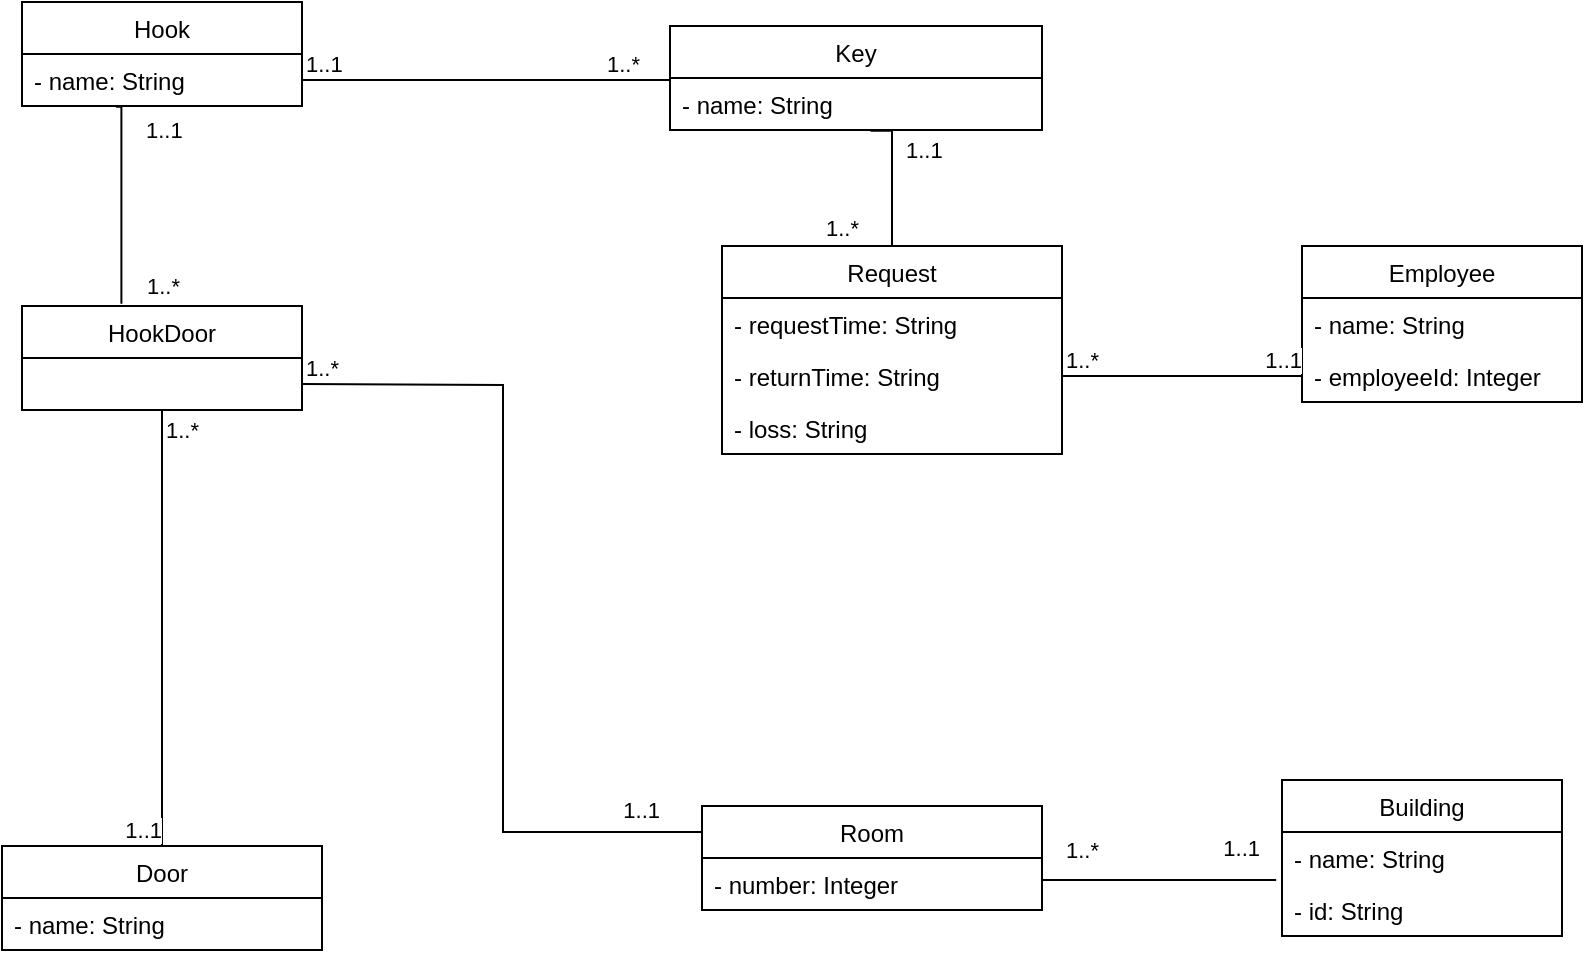 <mxfile version="20.5.1" type="device"><diagram id="H_wH7S24EPNYLIfV8pQS" name="Trang-1"><mxGraphModel dx="1051" dy="502" grid="1" gridSize="10" guides="1" tooltips="1" connect="1" arrows="1" fold="1" page="1" pageScale="1" pageWidth="827" pageHeight="1169" math="0" shadow="0"><root><mxCell id="0"/><mxCell id="1" parent="0"/><mxCell id="7jBrFqI5CO45BY1dKAWB-1" value="Employee" style="swimlane;fontStyle=0;childLayout=stackLayout;horizontal=1;startSize=26;fillColor=none;horizontalStack=0;resizeParent=1;resizeParentMax=0;resizeLast=0;collapsible=1;marginBottom=0;" parent="1" vertex="1"><mxGeometry x="660" y="170" width="140" height="78" as="geometry"/></mxCell><mxCell id="7jBrFqI5CO45BY1dKAWB-2" value="- name: String" style="text;strokeColor=none;fillColor=none;align=left;verticalAlign=top;spacingLeft=4;spacingRight=4;overflow=hidden;rotatable=0;points=[[0,0.5],[1,0.5]];portConstraint=eastwest;" parent="7jBrFqI5CO45BY1dKAWB-1" vertex="1"><mxGeometry y="26" width="140" height="26" as="geometry"/></mxCell><mxCell id="7jBrFqI5CO45BY1dKAWB-3" value="- employeeId: Integer" style="text;strokeColor=none;fillColor=none;align=left;verticalAlign=top;spacingLeft=4;spacingRight=4;overflow=hidden;rotatable=0;points=[[0,0.5],[1,0.5]];portConstraint=eastwest;" parent="7jBrFqI5CO45BY1dKAWB-1" vertex="1"><mxGeometry y="52" width="140" height="26" as="geometry"/></mxCell><mxCell id="7jBrFqI5CO45BY1dKAWB-6" value="Room" style="swimlane;fontStyle=0;childLayout=stackLayout;horizontal=1;startSize=26;fillColor=none;horizontalStack=0;resizeParent=1;resizeParentMax=0;resizeLast=0;collapsible=1;marginBottom=0;" parent="1" vertex="1"><mxGeometry x="360" y="450" width="170" height="52" as="geometry"><mxRectangle x="440" y="423" width="70" height="30" as="alternateBounds"/></mxGeometry></mxCell><mxCell id="7jBrFqI5CO45BY1dKAWB-48" value="- number: Integer" style="text;strokeColor=none;fillColor=none;align=left;verticalAlign=top;spacingLeft=4;spacingRight=4;overflow=hidden;rotatable=0;points=[[0,0.5],[1,0.5]];portConstraint=eastwest;" parent="7jBrFqI5CO45BY1dKAWB-6" vertex="1"><mxGeometry y="26" width="170" height="26" as="geometry"/></mxCell><mxCell id="7jBrFqI5CO45BY1dKAWB-10" value="Door" style="swimlane;fontStyle=0;childLayout=stackLayout;horizontal=1;startSize=26;fillColor=none;horizontalStack=0;resizeParent=1;resizeParentMax=0;resizeLast=0;collapsible=1;marginBottom=0;" parent="1" vertex="1"><mxGeometry x="10" y="470" width="160" height="52" as="geometry"/></mxCell><mxCell id="7jBrFqI5CO45BY1dKAWB-11" value="- name: String" style="text;strokeColor=none;fillColor=none;align=left;verticalAlign=top;spacingLeft=4;spacingRight=4;overflow=hidden;rotatable=0;points=[[0,0.5],[1,0.5]];portConstraint=eastwest;" parent="7jBrFqI5CO45BY1dKAWB-10" vertex="1"><mxGeometry y="26" width="160" height="26" as="geometry"/></mxCell><mxCell id="7jBrFqI5CO45BY1dKAWB-15" value="Key" style="swimlane;fontStyle=0;childLayout=stackLayout;horizontal=1;startSize=26;fillColor=none;horizontalStack=0;resizeParent=1;resizeParentMax=0;resizeLast=0;collapsible=1;marginBottom=0;" parent="1" vertex="1"><mxGeometry x="344" y="60" width="186" height="52" as="geometry"/></mxCell><mxCell id="7jBrFqI5CO45BY1dKAWB-16" value="- name: String" style="text;strokeColor=none;fillColor=none;align=left;verticalAlign=top;spacingLeft=4;spacingRight=4;overflow=hidden;rotatable=0;points=[[0,0.5],[1,0.5]];portConstraint=eastwest;" parent="7jBrFqI5CO45BY1dKAWB-15" vertex="1"><mxGeometry y="26" width="186" height="26" as="geometry"/></mxCell><mxCell id="7jBrFqI5CO45BY1dKAWB-19" value="Hook" style="swimlane;fontStyle=0;childLayout=stackLayout;horizontal=1;startSize=26;fillColor=none;horizontalStack=0;resizeParent=1;resizeParentMax=0;resizeLast=0;collapsible=1;marginBottom=0;" parent="1" vertex="1"><mxGeometry x="20" y="48" width="140" height="52" as="geometry"/></mxCell><mxCell id="7jBrFqI5CO45BY1dKAWB-20" value="- name: String" style="text;strokeColor=none;fillColor=none;align=left;verticalAlign=top;spacingLeft=4;spacingRight=4;overflow=hidden;rotatable=0;points=[[0,0.5],[1,0.5]];portConstraint=eastwest;" parent="7jBrFqI5CO45BY1dKAWB-19" vertex="1"><mxGeometry y="26" width="140" height="26" as="geometry"/></mxCell><mxCell id="7jBrFqI5CO45BY1dKAWB-23" value="Request" style="swimlane;fontStyle=0;childLayout=stackLayout;horizontal=1;startSize=26;fillColor=none;horizontalStack=0;resizeParent=1;resizeParentMax=0;resizeLast=0;collapsible=1;marginBottom=0;" parent="1" vertex="1"><mxGeometry x="370" y="170" width="170" height="104" as="geometry"/></mxCell><mxCell id="7jBrFqI5CO45BY1dKAWB-72" value="- requestTime: String" style="text;strokeColor=none;fillColor=none;align=left;verticalAlign=top;spacingLeft=4;spacingRight=4;overflow=hidden;rotatable=0;points=[[0,0.5],[1,0.5]];portConstraint=eastwest;" parent="7jBrFqI5CO45BY1dKAWB-23" vertex="1"><mxGeometry y="26" width="170" height="26" as="geometry"/></mxCell><mxCell id="7jBrFqI5CO45BY1dKAWB-26" value="- returnTime: String" style="text;strokeColor=none;fillColor=none;align=left;verticalAlign=top;spacingLeft=4;spacingRight=4;overflow=hidden;rotatable=0;points=[[0,0.5],[1,0.5]];portConstraint=eastwest;" parent="7jBrFqI5CO45BY1dKAWB-23" vertex="1"><mxGeometry y="52" width="170" height="26" as="geometry"/></mxCell><mxCell id="7jBrFqI5CO45BY1dKAWB-73" value="- loss: String" style="text;strokeColor=none;fillColor=none;align=left;verticalAlign=top;spacingLeft=4;spacingRight=4;overflow=hidden;rotatable=0;points=[[0,0.5],[1,0.5]];portConstraint=eastwest;" parent="7jBrFqI5CO45BY1dKAWB-23" vertex="1"><mxGeometry y="78" width="170" height="26" as="geometry"/></mxCell><mxCell id="7jBrFqI5CO45BY1dKAWB-74" value="Building" style="swimlane;fontStyle=0;childLayout=stackLayout;horizontal=1;startSize=26;fillColor=none;horizontalStack=0;resizeParent=1;resizeParentMax=0;resizeLast=0;collapsible=1;marginBottom=0;" parent="1" vertex="1"><mxGeometry x="650" y="437" width="140" height="78" as="geometry"/></mxCell><mxCell id="7jBrFqI5CO45BY1dKAWB-75" value="- name: String" style="text;strokeColor=none;fillColor=none;align=left;verticalAlign=top;spacingLeft=4;spacingRight=4;overflow=hidden;rotatable=0;points=[[0,0.5],[1,0.5]];portConstraint=eastwest;" parent="7jBrFqI5CO45BY1dKAWB-74" vertex="1"><mxGeometry y="26" width="140" height="26" as="geometry"/></mxCell><mxCell id="7jBrFqI5CO45BY1dKAWB-78" value="- id: String" style="text;strokeColor=none;fillColor=none;align=left;verticalAlign=top;spacingLeft=4;spacingRight=4;overflow=hidden;rotatable=0;points=[[0,0.5],[1,0.5]];portConstraint=eastwest;" parent="7jBrFqI5CO45BY1dKAWB-74" vertex="1"><mxGeometry y="52" width="140" height="26" as="geometry"/></mxCell><mxCell id="GToHkCd15X9kjg2pOJeU-1" value="HookDoor" style="swimlane;fontStyle=0;childLayout=stackLayout;horizontal=1;startSize=26;fillColor=none;horizontalStack=0;resizeParent=1;resizeParentMax=0;resizeLast=0;collapsible=1;marginBottom=0;" vertex="1" parent="1"><mxGeometry x="20" y="200" width="140" height="52" as="geometry"/></mxCell><mxCell id="GToHkCd15X9kjg2pOJeU-5" value="" style="endArrow=none;html=1;edgeStyle=orthogonalEdgeStyle;rounded=0;exitX=1;exitY=0.5;exitDx=0;exitDy=0;entryX=0;entryY=0.5;entryDx=0;entryDy=0;" edge="1" parent="1" source="7jBrFqI5CO45BY1dKAWB-20"><mxGeometry relative="1" as="geometry"><mxPoint x="200" y="86" as="sourcePoint"/><mxPoint x="344" y="87" as="targetPoint"/></mxGeometry></mxCell><mxCell id="GToHkCd15X9kjg2pOJeU-6" value="1..1" style="edgeLabel;resizable=0;html=1;align=left;verticalAlign=bottom;" connectable="0" vertex="1" parent="GToHkCd15X9kjg2pOJeU-5"><mxGeometry x="-1" relative="1" as="geometry"/></mxCell><mxCell id="GToHkCd15X9kjg2pOJeU-7" value="1..*" style="edgeLabel;resizable=0;html=1;align=right;verticalAlign=bottom;" connectable="0" vertex="1" parent="GToHkCd15X9kjg2pOJeU-5"><mxGeometry x="1" relative="1" as="geometry"><mxPoint x="-14" as="offset"/></mxGeometry></mxCell><mxCell id="GToHkCd15X9kjg2pOJeU-8" value="" style="endArrow=none;html=1;edgeStyle=orthogonalEdgeStyle;rounded=0;entryX=0.355;entryY=-0.022;entryDx=0;entryDy=0;entryPerimeter=0;exitX=0.336;exitY=1.013;exitDx=0;exitDy=0;exitPerimeter=0;" edge="1" parent="1" source="7jBrFqI5CO45BY1dKAWB-20" target="GToHkCd15X9kjg2pOJeU-1"><mxGeometry relative="1" as="geometry"><mxPoint x="70" y="130" as="sourcePoint"/><mxPoint x="70" y="170" as="targetPoint"/><Array as="points"><mxPoint x="70" y="100"/></Array></mxGeometry></mxCell><mxCell id="GToHkCd15X9kjg2pOJeU-9" value="1..1" style="edgeLabel;resizable=0;html=1;align=left;verticalAlign=bottom;" connectable="0" vertex="1" parent="GToHkCd15X9kjg2pOJeU-8"><mxGeometry x="-1" relative="1" as="geometry"><mxPoint x="13" y="20" as="offset"/></mxGeometry></mxCell><mxCell id="GToHkCd15X9kjg2pOJeU-10" value="1..*" style="edgeLabel;resizable=0;html=1;align=right;verticalAlign=bottom;" connectable="0" vertex="1" parent="GToHkCd15X9kjg2pOJeU-8"><mxGeometry x="1" relative="1" as="geometry"><mxPoint x="30" as="offset"/></mxGeometry></mxCell><mxCell id="GToHkCd15X9kjg2pOJeU-17" value="" style="endArrow=none;html=1;edgeStyle=orthogonalEdgeStyle;rounded=0;exitX=1;exitY=0.5;exitDx=0;exitDy=0;entryX=0;entryY=0.25;entryDx=0;entryDy=0;" edge="1" parent="1" target="7jBrFqI5CO45BY1dKAWB-6"><mxGeometry relative="1" as="geometry"><mxPoint x="160" y="239" as="sourcePoint"/><mxPoint x="330" y="260" as="targetPoint"/></mxGeometry></mxCell><mxCell id="GToHkCd15X9kjg2pOJeU-18" value="1..*" style="edgeLabel;resizable=0;html=1;align=left;verticalAlign=bottom;" connectable="0" vertex="1" parent="GToHkCd15X9kjg2pOJeU-17"><mxGeometry x="-1" relative="1" as="geometry"/></mxCell><mxCell id="GToHkCd15X9kjg2pOJeU-19" value="1..1" style="edgeLabel;resizable=0;html=1;align=right;verticalAlign=bottom;" connectable="0" vertex="1" parent="GToHkCd15X9kjg2pOJeU-17"><mxGeometry x="1" relative="1" as="geometry"><mxPoint x="-20" y="-3" as="offset"/></mxGeometry></mxCell><mxCell id="GToHkCd15X9kjg2pOJeU-24" value="" style="endArrow=none;html=1;edgeStyle=orthogonalEdgeStyle;rounded=0;entryX=0.5;entryY=0;entryDx=0;entryDy=0;exitX=0.5;exitY=1;exitDx=0;exitDy=0;" edge="1" parent="1" source="GToHkCd15X9kjg2pOJeU-1" target="7jBrFqI5CO45BY1dKAWB-10"><mxGeometry relative="1" as="geometry"><mxPoint x="90" y="300" as="sourcePoint"/><mxPoint x="240" y="360" as="targetPoint"/><Array as="points"><mxPoint x="90" y="260"/><mxPoint x="90" y="260"/></Array></mxGeometry></mxCell><mxCell id="GToHkCd15X9kjg2pOJeU-25" value="1..*" style="edgeLabel;resizable=0;html=1;align=left;verticalAlign=bottom;" connectable="0" vertex="1" parent="GToHkCd15X9kjg2pOJeU-24"><mxGeometry x="-1" relative="1" as="geometry"><mxPoint y="18" as="offset"/></mxGeometry></mxCell><mxCell id="GToHkCd15X9kjg2pOJeU-26" value="1..1" style="edgeLabel;resizable=0;html=1;align=right;verticalAlign=bottom;" connectable="0" vertex="1" parent="GToHkCd15X9kjg2pOJeU-24"><mxGeometry x="1" relative="1" as="geometry"/></mxCell><mxCell id="GToHkCd15X9kjg2pOJeU-27" value="" style="endArrow=none;html=1;edgeStyle=orthogonalEdgeStyle;rounded=0;exitX=1;exitY=0.5;exitDx=0;exitDy=0;entryX=-0.021;entryY=0.923;entryDx=0;entryDy=0;entryPerimeter=0;" edge="1" parent="1" source="7jBrFqI5CO45BY1dKAWB-48" target="7jBrFqI5CO45BY1dKAWB-75"><mxGeometry relative="1" as="geometry"><mxPoint x="560" y="390" as="sourcePoint"/><mxPoint x="720" y="390" as="targetPoint"/><Array as="points"><mxPoint x="530" y="487"/></Array></mxGeometry></mxCell><mxCell id="GToHkCd15X9kjg2pOJeU-28" value="1..*" style="edgeLabel;resizable=0;html=1;align=left;verticalAlign=bottom;" connectable="0" vertex="1" parent="GToHkCd15X9kjg2pOJeU-27"><mxGeometry x="-1" relative="1" as="geometry"><mxPoint x="10" y="-9" as="offset"/></mxGeometry></mxCell><mxCell id="GToHkCd15X9kjg2pOJeU-29" value="1..1" style="edgeLabel;resizable=0;html=1;align=right;verticalAlign=bottom;" connectable="0" vertex="1" parent="GToHkCd15X9kjg2pOJeU-27"><mxGeometry x="1" relative="1" as="geometry"><mxPoint x="-7" y="-7" as="offset"/></mxGeometry></mxCell><mxCell id="GToHkCd15X9kjg2pOJeU-36" value="" style="endArrow=none;html=1;edgeStyle=orthogonalEdgeStyle;rounded=0;exitX=0.539;exitY=1.013;exitDx=0;exitDy=0;exitPerimeter=0;entryX=0.5;entryY=0;entryDx=0;entryDy=0;" edge="1" parent="1" source="7jBrFqI5CO45BY1dKAWB-16" target="7jBrFqI5CO45BY1dKAWB-23"><mxGeometry relative="1" as="geometry"><mxPoint x="450" y="160" as="sourcePoint"/><mxPoint x="610" y="160" as="targetPoint"/><Array as="points"><mxPoint x="455" y="112"/></Array></mxGeometry></mxCell><mxCell id="GToHkCd15X9kjg2pOJeU-37" value="1..1" style="edgeLabel;resizable=0;html=1;align=left;verticalAlign=bottom;" connectable="0" vertex="1" parent="GToHkCd15X9kjg2pOJeU-36"><mxGeometry x="-1" relative="1" as="geometry"><mxPoint x="16" y="18" as="offset"/></mxGeometry></mxCell><mxCell id="GToHkCd15X9kjg2pOJeU-39" value="" style="endArrow=none;html=1;edgeStyle=orthogonalEdgeStyle;rounded=0;exitX=1;exitY=0.5;exitDx=0;exitDy=0;entryX=0;entryY=0.5;entryDx=0;entryDy=0;" edge="1" parent="1" source="7jBrFqI5CO45BY1dKAWB-26" target="7jBrFqI5CO45BY1dKAWB-3"><mxGeometry relative="1" as="geometry"><mxPoint x="550" y="230" as="sourcePoint"/><mxPoint x="620" y="210" as="targetPoint"/><Array as="points"/></mxGeometry></mxCell><mxCell id="GToHkCd15X9kjg2pOJeU-40" value="1..*" style="edgeLabel;resizable=0;html=1;align=left;verticalAlign=bottom;" connectable="0" vertex="1" parent="GToHkCd15X9kjg2pOJeU-39"><mxGeometry x="-1" relative="1" as="geometry"/></mxCell><mxCell id="GToHkCd15X9kjg2pOJeU-41" value="1..1" style="edgeLabel;resizable=0;html=1;align=right;verticalAlign=bottom;" connectable="0" vertex="1" parent="GToHkCd15X9kjg2pOJeU-39"><mxGeometry x="1" relative="1" as="geometry"/></mxCell><mxCell id="GToHkCd15X9kjg2pOJeU-42" value="1..*" style="edgeLabel;resizable=0;html=1;align=left;verticalAlign=bottom;" connectable="0" vertex="1" parent="1"><mxGeometry x="420.004" y="169.998" as="geometry"/></mxCell></root></mxGraphModel></diagram></mxfile>